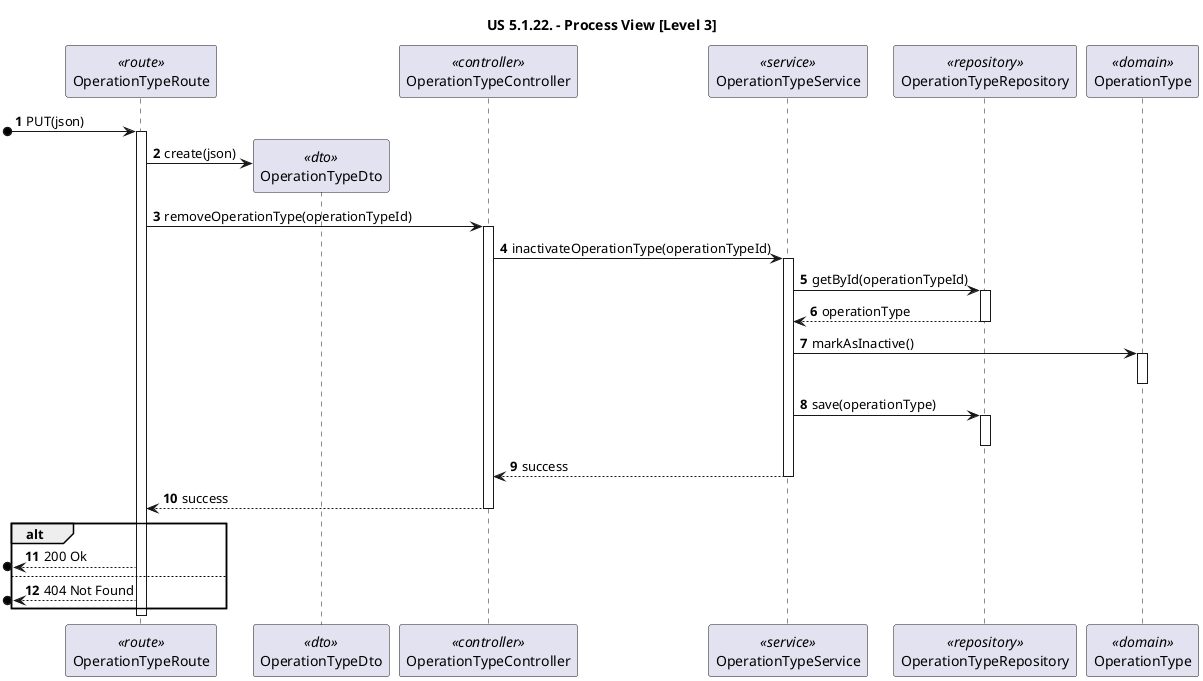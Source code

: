 @startuml

title "US 5.1.22. - Process View [Level 3]"

autonumber
participant "OperationTypeRoute" as ROUTE <<route>>
participant "OperationTypeDto" as pat_dto <<dto>>
participant "OperationTypeController" as CTRL <<controller>>
participant "OperationTypeService" as SVC <<service>>
participant "OperationTypeRepository" as REPO <<repository>>
participant "OperationType" as OT <<domain>>


[o-> ROUTE: PUT(json)
activate ROUTE

ROUTE -> pat_dto **: create(json)

ROUTE -> CTRL: removeOperationType(operationTypeId)
activate CTRL

CTRL -> SVC: inactivateOperationType(operationTypeId)
activate SVC

SVC -> REPO : getById(operationTypeId)
activate REPO
REPO --> SVC : operationType
deactivate REPO

SVC -> OT: markAsInactive()
activate OT
deactivate OT

SVC -> REPO : save(operationType)
activate REPO
deactivate REPO


SVC --> CTRL: success
deactivate SVC
CTRL --> ROUTE: success
deactivate CTRL

alt 

[o<-- ROUTE: 200 Ok

else 

[o<-- ROUTE: 404 Not Found

end alt

deactivate ROUTE
@enduml